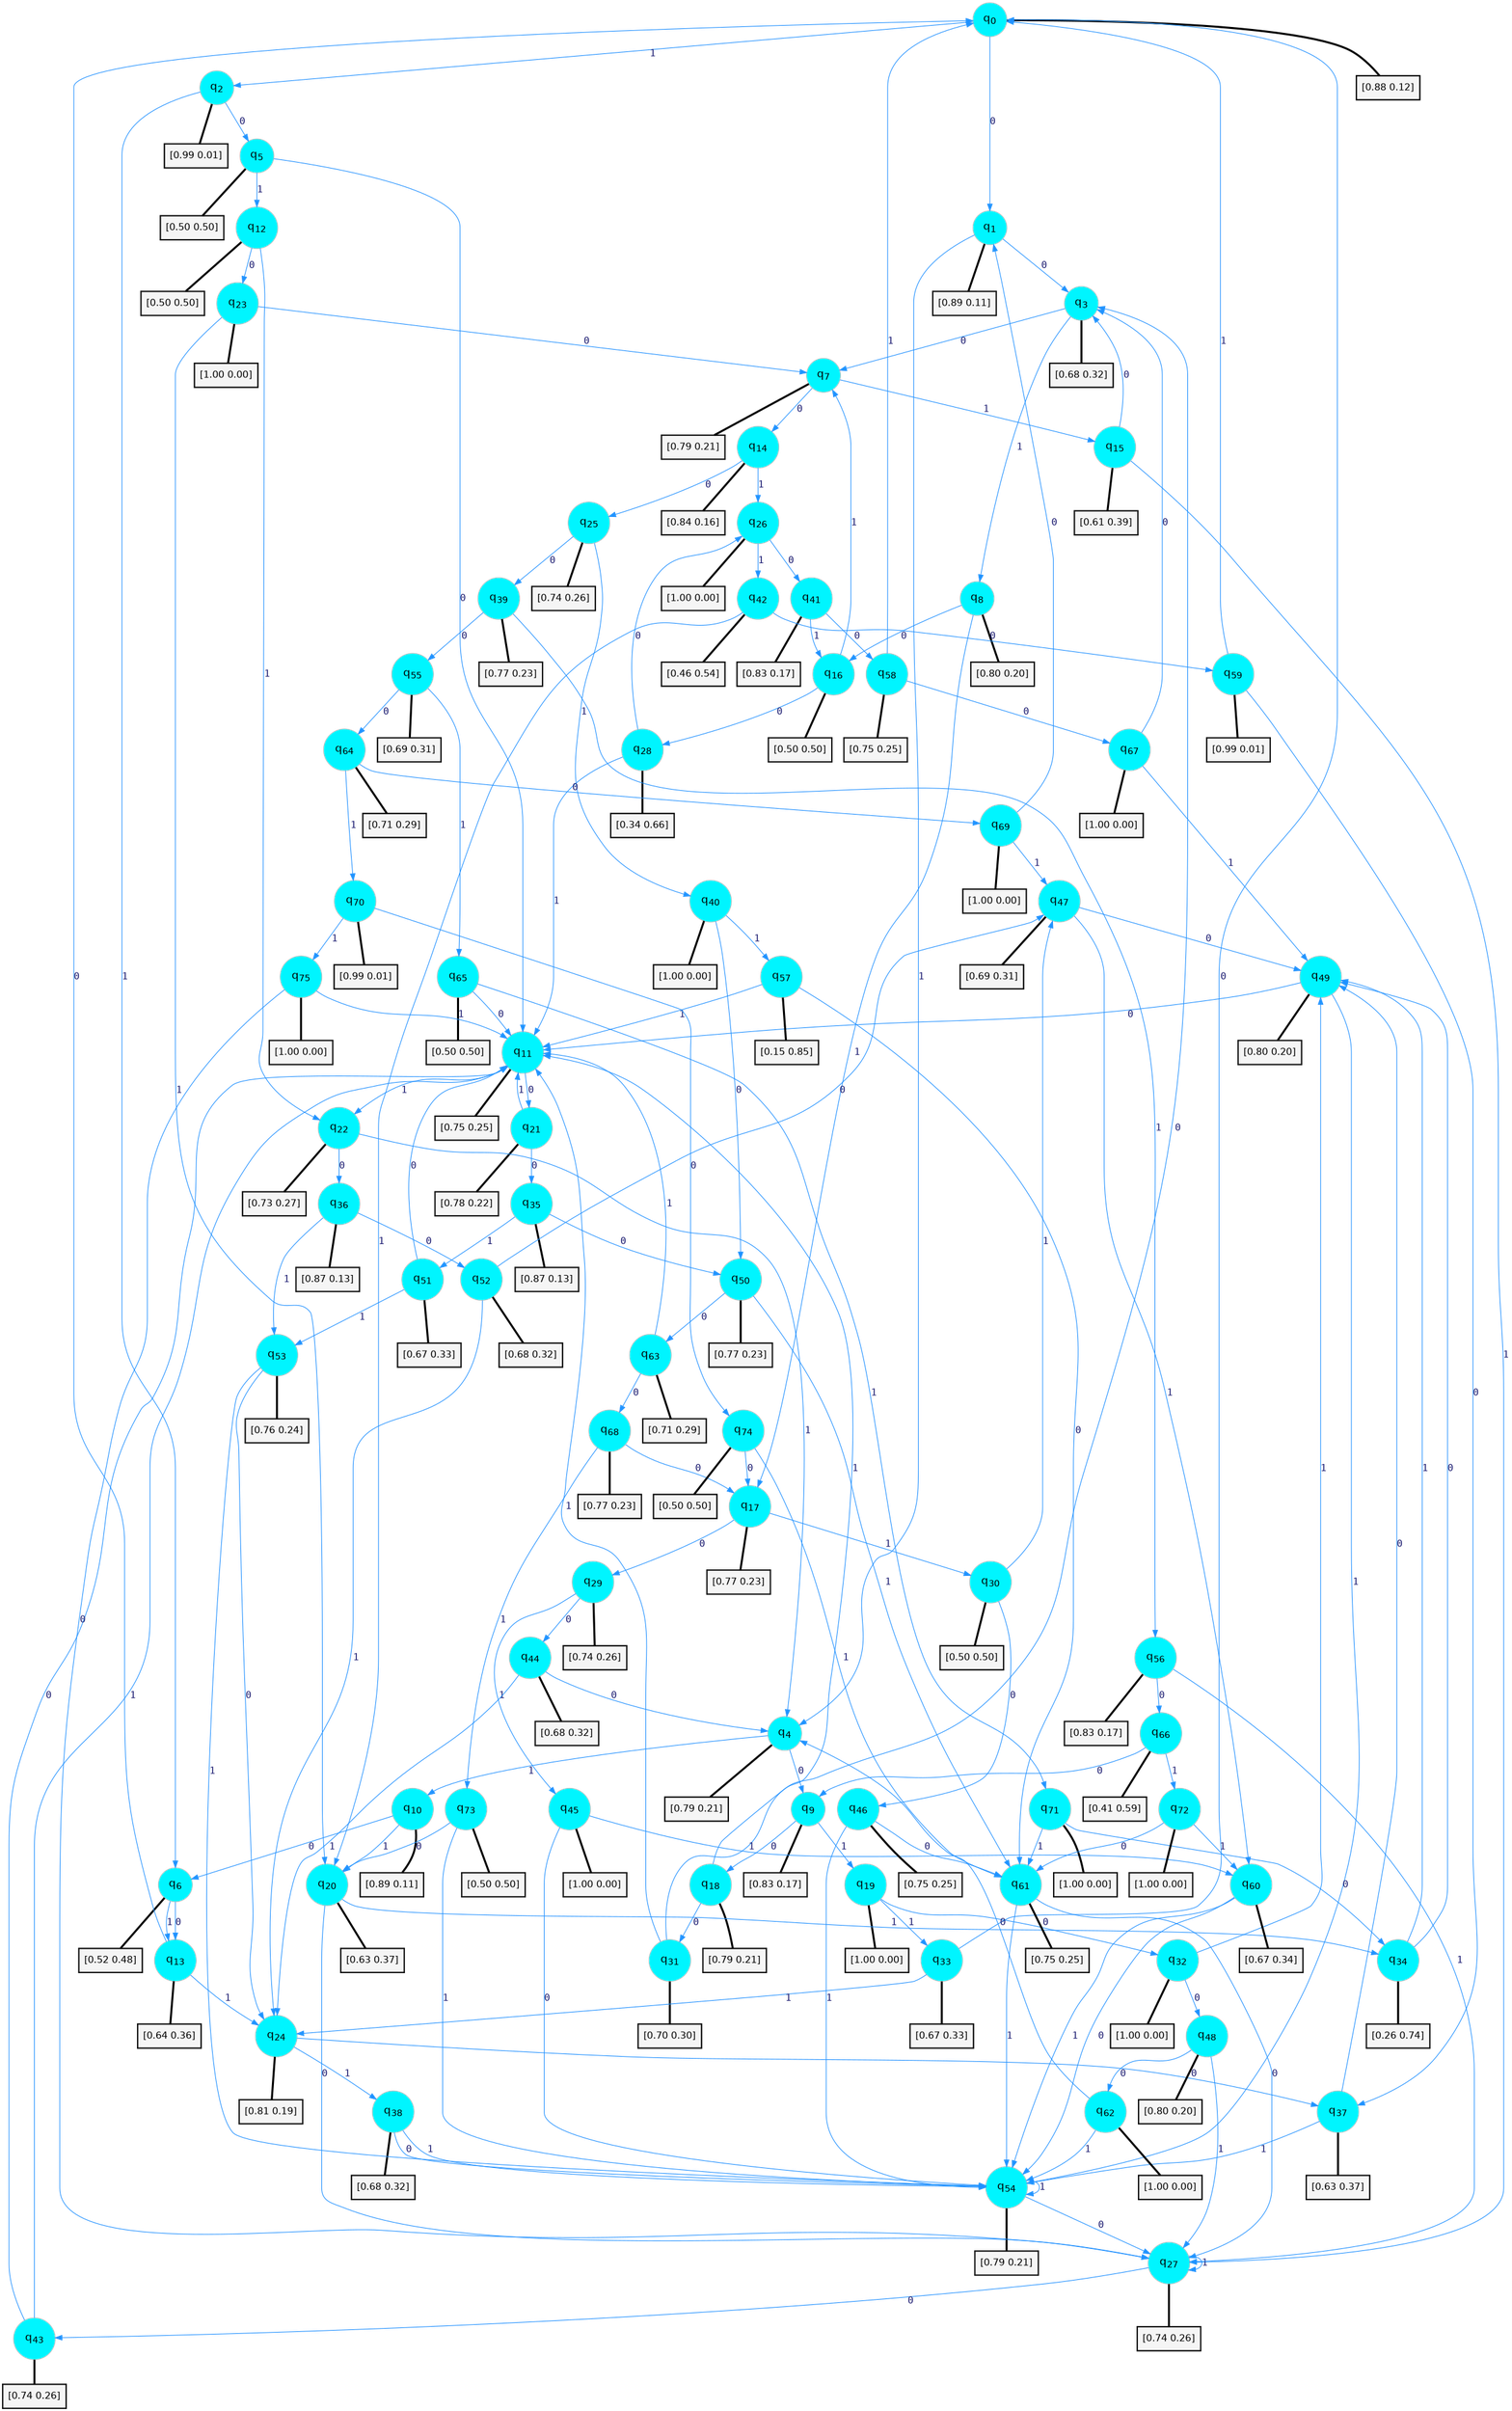 digraph G {
graph [
bgcolor=transparent, dpi=300, rankdir=TD, size="40,25"];
node [
color=gray, fillcolor=turquoise1, fontcolor=black, fontname=Helvetica, fontsize=16, fontweight=bold, shape=circle, style=filled];
edge [
arrowsize=1, color=dodgerblue1, fontcolor=midnightblue, fontname=courier, fontweight=bold, penwidth=1, style=solid, weight=20];
0[label=<q<SUB>0</SUB>>];
1[label=<q<SUB>1</SUB>>];
2[label=<q<SUB>2</SUB>>];
3[label=<q<SUB>3</SUB>>];
4[label=<q<SUB>4</SUB>>];
5[label=<q<SUB>5</SUB>>];
6[label=<q<SUB>6</SUB>>];
7[label=<q<SUB>7</SUB>>];
8[label=<q<SUB>8</SUB>>];
9[label=<q<SUB>9</SUB>>];
10[label=<q<SUB>10</SUB>>];
11[label=<q<SUB>11</SUB>>];
12[label=<q<SUB>12</SUB>>];
13[label=<q<SUB>13</SUB>>];
14[label=<q<SUB>14</SUB>>];
15[label=<q<SUB>15</SUB>>];
16[label=<q<SUB>16</SUB>>];
17[label=<q<SUB>17</SUB>>];
18[label=<q<SUB>18</SUB>>];
19[label=<q<SUB>19</SUB>>];
20[label=<q<SUB>20</SUB>>];
21[label=<q<SUB>21</SUB>>];
22[label=<q<SUB>22</SUB>>];
23[label=<q<SUB>23</SUB>>];
24[label=<q<SUB>24</SUB>>];
25[label=<q<SUB>25</SUB>>];
26[label=<q<SUB>26</SUB>>];
27[label=<q<SUB>27</SUB>>];
28[label=<q<SUB>28</SUB>>];
29[label=<q<SUB>29</SUB>>];
30[label=<q<SUB>30</SUB>>];
31[label=<q<SUB>31</SUB>>];
32[label=<q<SUB>32</SUB>>];
33[label=<q<SUB>33</SUB>>];
34[label=<q<SUB>34</SUB>>];
35[label=<q<SUB>35</SUB>>];
36[label=<q<SUB>36</SUB>>];
37[label=<q<SUB>37</SUB>>];
38[label=<q<SUB>38</SUB>>];
39[label=<q<SUB>39</SUB>>];
40[label=<q<SUB>40</SUB>>];
41[label=<q<SUB>41</SUB>>];
42[label=<q<SUB>42</SUB>>];
43[label=<q<SUB>43</SUB>>];
44[label=<q<SUB>44</SUB>>];
45[label=<q<SUB>45</SUB>>];
46[label=<q<SUB>46</SUB>>];
47[label=<q<SUB>47</SUB>>];
48[label=<q<SUB>48</SUB>>];
49[label=<q<SUB>49</SUB>>];
50[label=<q<SUB>50</SUB>>];
51[label=<q<SUB>51</SUB>>];
52[label=<q<SUB>52</SUB>>];
53[label=<q<SUB>53</SUB>>];
54[label=<q<SUB>54</SUB>>];
55[label=<q<SUB>55</SUB>>];
56[label=<q<SUB>56</SUB>>];
57[label=<q<SUB>57</SUB>>];
58[label=<q<SUB>58</SUB>>];
59[label=<q<SUB>59</SUB>>];
60[label=<q<SUB>60</SUB>>];
61[label=<q<SUB>61</SUB>>];
62[label=<q<SUB>62</SUB>>];
63[label=<q<SUB>63</SUB>>];
64[label=<q<SUB>64</SUB>>];
65[label=<q<SUB>65</SUB>>];
66[label=<q<SUB>66</SUB>>];
67[label=<q<SUB>67</SUB>>];
68[label=<q<SUB>68</SUB>>];
69[label=<q<SUB>69</SUB>>];
70[label=<q<SUB>70</SUB>>];
71[label=<q<SUB>71</SUB>>];
72[label=<q<SUB>72</SUB>>];
73[label=<q<SUB>73</SUB>>];
74[label=<q<SUB>74</SUB>>];
75[label=<q<SUB>75</SUB>>];
76[label="[0.88 0.12]", shape=box,fontcolor=black, fontname=Helvetica, fontsize=14, penwidth=2, fillcolor=whitesmoke,color=black];
77[label="[0.89 0.11]", shape=box,fontcolor=black, fontname=Helvetica, fontsize=14, penwidth=2, fillcolor=whitesmoke,color=black];
78[label="[0.99 0.01]", shape=box,fontcolor=black, fontname=Helvetica, fontsize=14, penwidth=2, fillcolor=whitesmoke,color=black];
79[label="[0.68 0.32]", shape=box,fontcolor=black, fontname=Helvetica, fontsize=14, penwidth=2, fillcolor=whitesmoke,color=black];
80[label="[0.79 0.21]", shape=box,fontcolor=black, fontname=Helvetica, fontsize=14, penwidth=2, fillcolor=whitesmoke,color=black];
81[label="[0.50 0.50]", shape=box,fontcolor=black, fontname=Helvetica, fontsize=14, penwidth=2, fillcolor=whitesmoke,color=black];
82[label="[0.52 0.48]", shape=box,fontcolor=black, fontname=Helvetica, fontsize=14, penwidth=2, fillcolor=whitesmoke,color=black];
83[label="[0.79 0.21]", shape=box,fontcolor=black, fontname=Helvetica, fontsize=14, penwidth=2, fillcolor=whitesmoke,color=black];
84[label="[0.80 0.20]", shape=box,fontcolor=black, fontname=Helvetica, fontsize=14, penwidth=2, fillcolor=whitesmoke,color=black];
85[label="[0.83 0.17]", shape=box,fontcolor=black, fontname=Helvetica, fontsize=14, penwidth=2, fillcolor=whitesmoke,color=black];
86[label="[0.89 0.11]", shape=box,fontcolor=black, fontname=Helvetica, fontsize=14, penwidth=2, fillcolor=whitesmoke,color=black];
87[label="[0.75 0.25]", shape=box,fontcolor=black, fontname=Helvetica, fontsize=14, penwidth=2, fillcolor=whitesmoke,color=black];
88[label="[0.50 0.50]", shape=box,fontcolor=black, fontname=Helvetica, fontsize=14, penwidth=2, fillcolor=whitesmoke,color=black];
89[label="[0.64 0.36]", shape=box,fontcolor=black, fontname=Helvetica, fontsize=14, penwidth=2, fillcolor=whitesmoke,color=black];
90[label="[0.84 0.16]", shape=box,fontcolor=black, fontname=Helvetica, fontsize=14, penwidth=2, fillcolor=whitesmoke,color=black];
91[label="[0.61 0.39]", shape=box,fontcolor=black, fontname=Helvetica, fontsize=14, penwidth=2, fillcolor=whitesmoke,color=black];
92[label="[0.50 0.50]", shape=box,fontcolor=black, fontname=Helvetica, fontsize=14, penwidth=2, fillcolor=whitesmoke,color=black];
93[label="[0.77 0.23]", shape=box,fontcolor=black, fontname=Helvetica, fontsize=14, penwidth=2, fillcolor=whitesmoke,color=black];
94[label="[0.79 0.21]", shape=box,fontcolor=black, fontname=Helvetica, fontsize=14, penwidth=2, fillcolor=whitesmoke,color=black];
95[label="[1.00 0.00]", shape=box,fontcolor=black, fontname=Helvetica, fontsize=14, penwidth=2, fillcolor=whitesmoke,color=black];
96[label="[0.63 0.37]", shape=box,fontcolor=black, fontname=Helvetica, fontsize=14, penwidth=2, fillcolor=whitesmoke,color=black];
97[label="[0.78 0.22]", shape=box,fontcolor=black, fontname=Helvetica, fontsize=14, penwidth=2, fillcolor=whitesmoke,color=black];
98[label="[0.73 0.27]", shape=box,fontcolor=black, fontname=Helvetica, fontsize=14, penwidth=2, fillcolor=whitesmoke,color=black];
99[label="[1.00 0.00]", shape=box,fontcolor=black, fontname=Helvetica, fontsize=14, penwidth=2, fillcolor=whitesmoke,color=black];
100[label="[0.81 0.19]", shape=box,fontcolor=black, fontname=Helvetica, fontsize=14, penwidth=2, fillcolor=whitesmoke,color=black];
101[label="[0.74 0.26]", shape=box,fontcolor=black, fontname=Helvetica, fontsize=14, penwidth=2, fillcolor=whitesmoke,color=black];
102[label="[1.00 0.00]", shape=box,fontcolor=black, fontname=Helvetica, fontsize=14, penwidth=2, fillcolor=whitesmoke,color=black];
103[label="[0.74 0.26]", shape=box,fontcolor=black, fontname=Helvetica, fontsize=14, penwidth=2, fillcolor=whitesmoke,color=black];
104[label="[0.34 0.66]", shape=box,fontcolor=black, fontname=Helvetica, fontsize=14, penwidth=2, fillcolor=whitesmoke,color=black];
105[label="[0.74 0.26]", shape=box,fontcolor=black, fontname=Helvetica, fontsize=14, penwidth=2, fillcolor=whitesmoke,color=black];
106[label="[0.50 0.50]", shape=box,fontcolor=black, fontname=Helvetica, fontsize=14, penwidth=2, fillcolor=whitesmoke,color=black];
107[label="[0.70 0.30]", shape=box,fontcolor=black, fontname=Helvetica, fontsize=14, penwidth=2, fillcolor=whitesmoke,color=black];
108[label="[1.00 0.00]", shape=box,fontcolor=black, fontname=Helvetica, fontsize=14, penwidth=2, fillcolor=whitesmoke,color=black];
109[label="[0.67 0.33]", shape=box,fontcolor=black, fontname=Helvetica, fontsize=14, penwidth=2, fillcolor=whitesmoke,color=black];
110[label="[0.26 0.74]", shape=box,fontcolor=black, fontname=Helvetica, fontsize=14, penwidth=2, fillcolor=whitesmoke,color=black];
111[label="[0.87 0.13]", shape=box,fontcolor=black, fontname=Helvetica, fontsize=14, penwidth=2, fillcolor=whitesmoke,color=black];
112[label="[0.87 0.13]", shape=box,fontcolor=black, fontname=Helvetica, fontsize=14, penwidth=2, fillcolor=whitesmoke,color=black];
113[label="[0.63 0.37]", shape=box,fontcolor=black, fontname=Helvetica, fontsize=14, penwidth=2, fillcolor=whitesmoke,color=black];
114[label="[0.68 0.32]", shape=box,fontcolor=black, fontname=Helvetica, fontsize=14, penwidth=2, fillcolor=whitesmoke,color=black];
115[label="[0.77 0.23]", shape=box,fontcolor=black, fontname=Helvetica, fontsize=14, penwidth=2, fillcolor=whitesmoke,color=black];
116[label="[1.00 0.00]", shape=box,fontcolor=black, fontname=Helvetica, fontsize=14, penwidth=2, fillcolor=whitesmoke,color=black];
117[label="[0.83 0.17]", shape=box,fontcolor=black, fontname=Helvetica, fontsize=14, penwidth=2, fillcolor=whitesmoke,color=black];
118[label="[0.46 0.54]", shape=box,fontcolor=black, fontname=Helvetica, fontsize=14, penwidth=2, fillcolor=whitesmoke,color=black];
119[label="[0.74 0.26]", shape=box,fontcolor=black, fontname=Helvetica, fontsize=14, penwidth=2, fillcolor=whitesmoke,color=black];
120[label="[0.68 0.32]", shape=box,fontcolor=black, fontname=Helvetica, fontsize=14, penwidth=2, fillcolor=whitesmoke,color=black];
121[label="[1.00 0.00]", shape=box,fontcolor=black, fontname=Helvetica, fontsize=14, penwidth=2, fillcolor=whitesmoke,color=black];
122[label="[0.75 0.25]", shape=box,fontcolor=black, fontname=Helvetica, fontsize=14, penwidth=2, fillcolor=whitesmoke,color=black];
123[label="[0.69 0.31]", shape=box,fontcolor=black, fontname=Helvetica, fontsize=14, penwidth=2, fillcolor=whitesmoke,color=black];
124[label="[0.80 0.20]", shape=box,fontcolor=black, fontname=Helvetica, fontsize=14, penwidth=2, fillcolor=whitesmoke,color=black];
125[label="[0.80 0.20]", shape=box,fontcolor=black, fontname=Helvetica, fontsize=14, penwidth=2, fillcolor=whitesmoke,color=black];
126[label="[0.77 0.23]", shape=box,fontcolor=black, fontname=Helvetica, fontsize=14, penwidth=2, fillcolor=whitesmoke,color=black];
127[label="[0.67 0.33]", shape=box,fontcolor=black, fontname=Helvetica, fontsize=14, penwidth=2, fillcolor=whitesmoke,color=black];
128[label="[0.68 0.32]", shape=box,fontcolor=black, fontname=Helvetica, fontsize=14, penwidth=2, fillcolor=whitesmoke,color=black];
129[label="[0.76 0.24]", shape=box,fontcolor=black, fontname=Helvetica, fontsize=14, penwidth=2, fillcolor=whitesmoke,color=black];
130[label="[0.79 0.21]", shape=box,fontcolor=black, fontname=Helvetica, fontsize=14, penwidth=2, fillcolor=whitesmoke,color=black];
131[label="[0.69 0.31]", shape=box,fontcolor=black, fontname=Helvetica, fontsize=14, penwidth=2, fillcolor=whitesmoke,color=black];
132[label="[0.83 0.17]", shape=box,fontcolor=black, fontname=Helvetica, fontsize=14, penwidth=2, fillcolor=whitesmoke,color=black];
133[label="[0.15 0.85]", shape=box,fontcolor=black, fontname=Helvetica, fontsize=14, penwidth=2, fillcolor=whitesmoke,color=black];
134[label="[0.75 0.25]", shape=box,fontcolor=black, fontname=Helvetica, fontsize=14, penwidth=2, fillcolor=whitesmoke,color=black];
135[label="[0.99 0.01]", shape=box,fontcolor=black, fontname=Helvetica, fontsize=14, penwidth=2, fillcolor=whitesmoke,color=black];
136[label="[0.67 0.34]", shape=box,fontcolor=black, fontname=Helvetica, fontsize=14, penwidth=2, fillcolor=whitesmoke,color=black];
137[label="[0.75 0.25]", shape=box,fontcolor=black, fontname=Helvetica, fontsize=14, penwidth=2, fillcolor=whitesmoke,color=black];
138[label="[1.00 0.00]", shape=box,fontcolor=black, fontname=Helvetica, fontsize=14, penwidth=2, fillcolor=whitesmoke,color=black];
139[label="[0.71 0.29]", shape=box,fontcolor=black, fontname=Helvetica, fontsize=14, penwidth=2, fillcolor=whitesmoke,color=black];
140[label="[0.71 0.29]", shape=box,fontcolor=black, fontname=Helvetica, fontsize=14, penwidth=2, fillcolor=whitesmoke,color=black];
141[label="[0.50 0.50]", shape=box,fontcolor=black, fontname=Helvetica, fontsize=14, penwidth=2, fillcolor=whitesmoke,color=black];
142[label="[0.41 0.59]", shape=box,fontcolor=black, fontname=Helvetica, fontsize=14, penwidth=2, fillcolor=whitesmoke,color=black];
143[label="[1.00 0.00]", shape=box,fontcolor=black, fontname=Helvetica, fontsize=14, penwidth=2, fillcolor=whitesmoke,color=black];
144[label="[0.77 0.23]", shape=box,fontcolor=black, fontname=Helvetica, fontsize=14, penwidth=2, fillcolor=whitesmoke,color=black];
145[label="[1.00 0.00]", shape=box,fontcolor=black, fontname=Helvetica, fontsize=14, penwidth=2, fillcolor=whitesmoke,color=black];
146[label="[0.99 0.01]", shape=box,fontcolor=black, fontname=Helvetica, fontsize=14, penwidth=2, fillcolor=whitesmoke,color=black];
147[label="[1.00 0.00]", shape=box,fontcolor=black, fontname=Helvetica, fontsize=14, penwidth=2, fillcolor=whitesmoke,color=black];
148[label="[1.00 0.00]", shape=box,fontcolor=black, fontname=Helvetica, fontsize=14, penwidth=2, fillcolor=whitesmoke,color=black];
149[label="[0.50 0.50]", shape=box,fontcolor=black, fontname=Helvetica, fontsize=14, penwidth=2, fillcolor=whitesmoke,color=black];
150[label="[0.50 0.50]", shape=box,fontcolor=black, fontname=Helvetica, fontsize=14, penwidth=2, fillcolor=whitesmoke,color=black];
151[label="[1.00 0.00]", shape=box,fontcolor=black, fontname=Helvetica, fontsize=14, penwidth=2, fillcolor=whitesmoke,color=black];
0->1 [label=0];
0->2 [label=1];
0->76 [arrowhead=none, penwidth=3,color=black];
1->3 [label=0];
1->4 [label=1];
1->77 [arrowhead=none, penwidth=3,color=black];
2->5 [label=0];
2->6 [label=1];
2->78 [arrowhead=none, penwidth=3,color=black];
3->7 [label=0];
3->8 [label=1];
3->79 [arrowhead=none, penwidth=3,color=black];
4->9 [label=0];
4->10 [label=1];
4->80 [arrowhead=none, penwidth=3,color=black];
5->11 [label=0];
5->12 [label=1];
5->81 [arrowhead=none, penwidth=3,color=black];
6->13 [label=0];
6->13 [label=1];
6->82 [arrowhead=none, penwidth=3,color=black];
7->14 [label=0];
7->15 [label=1];
7->83 [arrowhead=none, penwidth=3,color=black];
8->16 [label=0];
8->17 [label=1];
8->84 [arrowhead=none, penwidth=3,color=black];
9->18 [label=0];
9->19 [label=1];
9->85 [arrowhead=none, penwidth=3,color=black];
10->6 [label=0];
10->20 [label=1];
10->86 [arrowhead=none, penwidth=3,color=black];
11->21 [label=0];
11->22 [label=1];
11->87 [arrowhead=none, penwidth=3,color=black];
12->23 [label=0];
12->22 [label=1];
12->88 [arrowhead=none, penwidth=3,color=black];
13->0 [label=0];
13->24 [label=1];
13->89 [arrowhead=none, penwidth=3,color=black];
14->25 [label=0];
14->26 [label=1];
14->90 [arrowhead=none, penwidth=3,color=black];
15->3 [label=0];
15->27 [label=1];
15->91 [arrowhead=none, penwidth=3,color=black];
16->28 [label=0];
16->7 [label=1];
16->92 [arrowhead=none, penwidth=3,color=black];
17->29 [label=0];
17->30 [label=1];
17->93 [arrowhead=none, penwidth=3,color=black];
18->31 [label=0];
18->11 [label=1];
18->94 [arrowhead=none, penwidth=3,color=black];
19->32 [label=0];
19->33 [label=1];
19->95 [arrowhead=none, penwidth=3,color=black];
20->27 [label=0];
20->34 [label=1];
20->96 [arrowhead=none, penwidth=3,color=black];
21->35 [label=0];
21->11 [label=1];
21->97 [arrowhead=none, penwidth=3,color=black];
22->36 [label=0];
22->4 [label=1];
22->98 [arrowhead=none, penwidth=3,color=black];
23->7 [label=0];
23->20 [label=1];
23->99 [arrowhead=none, penwidth=3,color=black];
24->37 [label=0];
24->38 [label=1];
24->100 [arrowhead=none, penwidth=3,color=black];
25->39 [label=0];
25->40 [label=1];
25->101 [arrowhead=none, penwidth=3,color=black];
26->41 [label=0];
26->42 [label=1];
26->102 [arrowhead=none, penwidth=3,color=black];
27->43 [label=0];
27->27 [label=1];
27->103 [arrowhead=none, penwidth=3,color=black];
28->26 [label=0];
28->11 [label=1];
28->104 [arrowhead=none, penwidth=3,color=black];
29->44 [label=0];
29->45 [label=1];
29->105 [arrowhead=none, penwidth=3,color=black];
30->46 [label=0];
30->47 [label=1];
30->106 [arrowhead=none, penwidth=3,color=black];
31->3 [label=0];
31->11 [label=1];
31->107 [arrowhead=none, penwidth=3,color=black];
32->48 [label=0];
32->49 [label=1];
32->108 [arrowhead=none, penwidth=3,color=black];
33->0 [label=0];
33->24 [label=1];
33->109 [arrowhead=none, penwidth=3,color=black];
34->49 [label=0];
34->49 [label=1];
34->110 [arrowhead=none, penwidth=3,color=black];
35->50 [label=0];
35->51 [label=1];
35->111 [arrowhead=none, penwidth=3,color=black];
36->52 [label=0];
36->53 [label=1];
36->112 [arrowhead=none, penwidth=3,color=black];
37->49 [label=0];
37->54 [label=1];
37->113 [arrowhead=none, penwidth=3,color=black];
38->54 [label=0];
38->54 [label=1];
38->114 [arrowhead=none, penwidth=3,color=black];
39->55 [label=0];
39->56 [label=1];
39->115 [arrowhead=none, penwidth=3,color=black];
40->50 [label=0];
40->57 [label=1];
40->116 [arrowhead=none, penwidth=3,color=black];
41->58 [label=0];
41->16 [label=1];
41->117 [arrowhead=none, penwidth=3,color=black];
42->59 [label=0];
42->20 [label=1];
42->118 [arrowhead=none, penwidth=3,color=black];
43->11 [label=0];
43->11 [label=1];
43->119 [arrowhead=none, penwidth=3,color=black];
44->4 [label=0];
44->24 [label=1];
44->120 [arrowhead=none, penwidth=3,color=black];
45->54 [label=0];
45->60 [label=1];
45->121 [arrowhead=none, penwidth=3,color=black];
46->61 [label=0];
46->54 [label=1];
46->122 [arrowhead=none, penwidth=3,color=black];
47->49 [label=0];
47->60 [label=1];
47->123 [arrowhead=none, penwidth=3,color=black];
48->62 [label=0];
48->27 [label=1];
48->124 [arrowhead=none, penwidth=3,color=black];
49->11 [label=0];
49->54 [label=1];
49->125 [arrowhead=none, penwidth=3,color=black];
50->63 [label=0];
50->61 [label=1];
50->126 [arrowhead=none, penwidth=3,color=black];
51->11 [label=0];
51->53 [label=1];
51->127 [arrowhead=none, penwidth=3,color=black];
52->47 [label=0];
52->24 [label=1];
52->128 [arrowhead=none, penwidth=3,color=black];
53->24 [label=0];
53->54 [label=1];
53->129 [arrowhead=none, penwidth=3,color=black];
54->27 [label=0];
54->54 [label=1];
54->130 [arrowhead=none, penwidth=3,color=black];
55->64 [label=0];
55->65 [label=1];
55->131 [arrowhead=none, penwidth=3,color=black];
56->66 [label=0];
56->27 [label=1];
56->132 [arrowhead=none, penwidth=3,color=black];
57->61 [label=0];
57->11 [label=1];
57->133 [arrowhead=none, penwidth=3,color=black];
58->67 [label=0];
58->0 [label=1];
58->134 [arrowhead=none, penwidth=3,color=black];
59->37 [label=0];
59->0 [label=1];
59->135 [arrowhead=none, penwidth=3,color=black];
60->54 [label=0];
60->54 [label=1];
60->136 [arrowhead=none, penwidth=3,color=black];
61->27 [label=0];
61->54 [label=1];
61->137 [arrowhead=none, penwidth=3,color=black];
62->4 [label=0];
62->54 [label=1];
62->138 [arrowhead=none, penwidth=3,color=black];
63->68 [label=0];
63->11 [label=1];
63->139 [arrowhead=none, penwidth=3,color=black];
64->69 [label=0];
64->70 [label=1];
64->140 [arrowhead=none, penwidth=3,color=black];
65->11 [label=0];
65->71 [label=1];
65->141 [arrowhead=none, penwidth=3,color=black];
66->9 [label=0];
66->72 [label=1];
66->142 [arrowhead=none, penwidth=3,color=black];
67->3 [label=0];
67->49 [label=1];
67->143 [arrowhead=none, penwidth=3,color=black];
68->17 [label=0];
68->73 [label=1];
68->144 [arrowhead=none, penwidth=3,color=black];
69->1 [label=0];
69->47 [label=1];
69->145 [arrowhead=none, penwidth=3,color=black];
70->74 [label=0];
70->75 [label=1];
70->146 [arrowhead=none, penwidth=3,color=black];
71->34 [label=0];
71->61 [label=1];
71->147 [arrowhead=none, penwidth=3,color=black];
72->61 [label=0];
72->60 [label=1];
72->148 [arrowhead=none, penwidth=3,color=black];
73->20 [label=0];
73->54 [label=1];
73->149 [arrowhead=none, penwidth=3,color=black];
74->17 [label=0];
74->61 [label=1];
74->150 [arrowhead=none, penwidth=3,color=black];
75->27 [label=0];
75->11 [label=1];
75->151 [arrowhead=none, penwidth=3,color=black];
}
